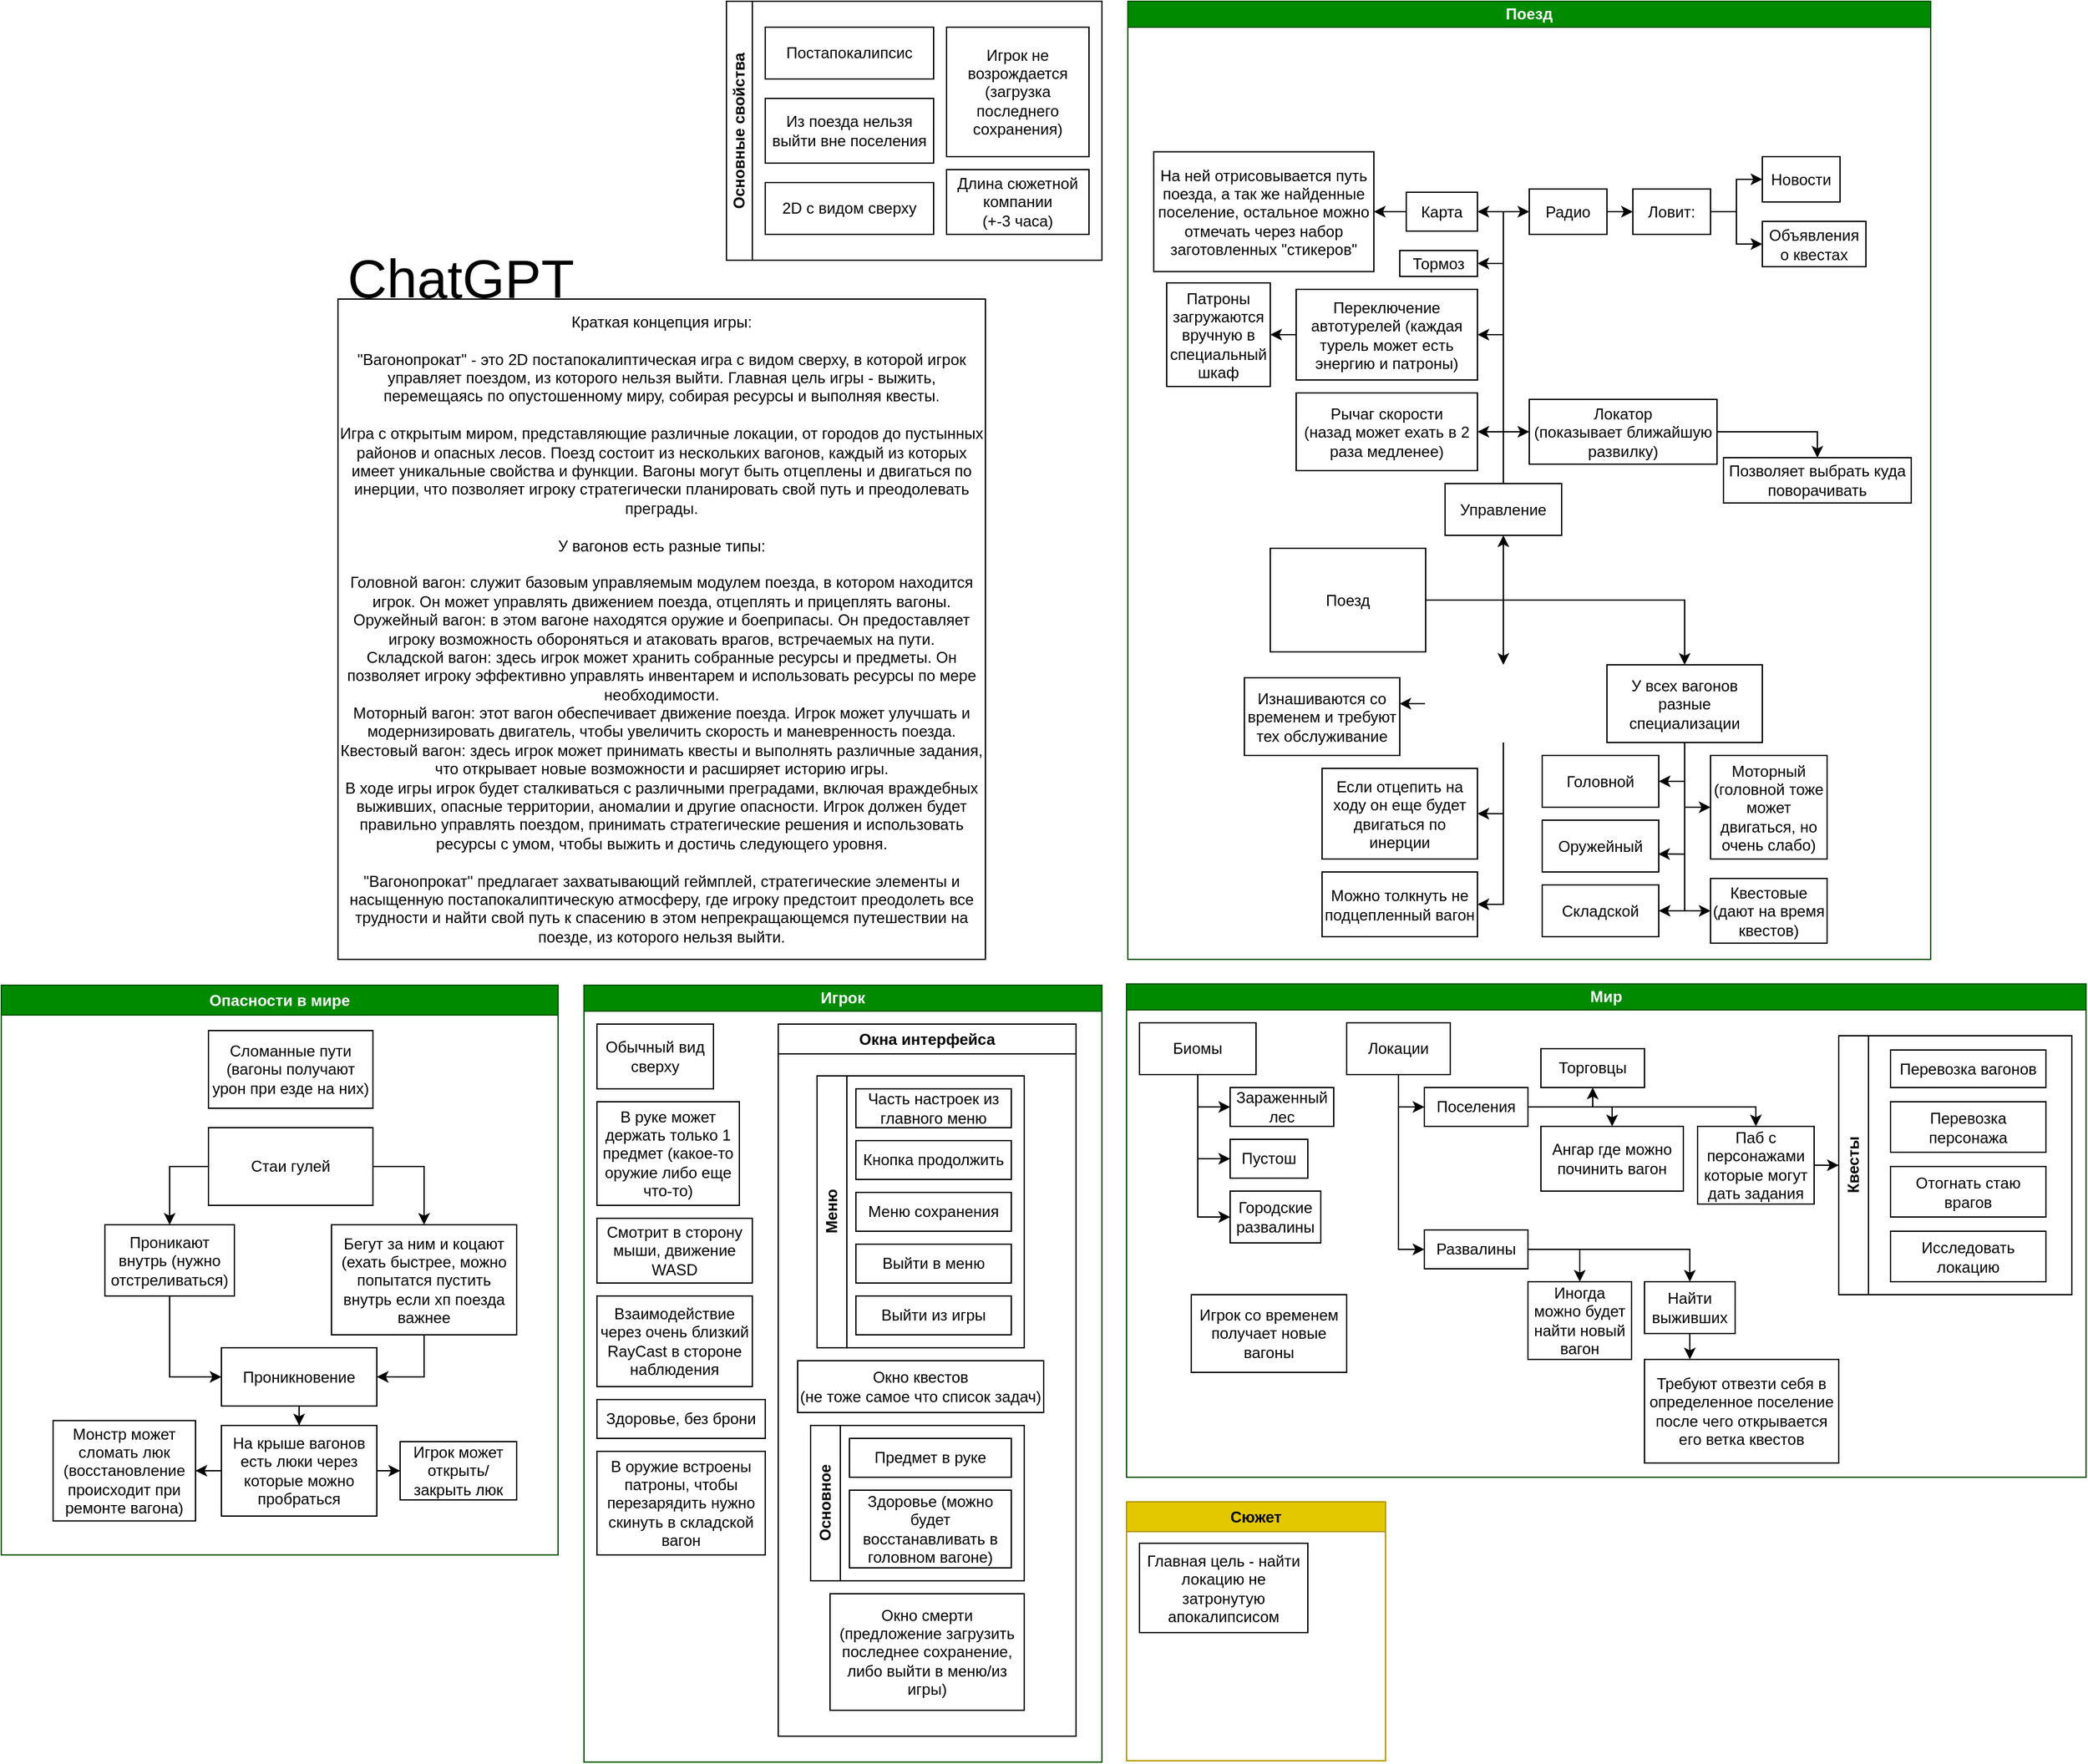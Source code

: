 <mxfile version="21.4.0" type="github">
  <diagram name="Страница 1" id="pmA3T12U0y29bctuCMmK">
    <mxGraphModel dx="2316" dy="800" grid="1" gridSize="10" guides="1" tooltips="1" connect="1" arrows="1" fold="1" page="1" pageScale="1" pageWidth="827" pageHeight="1169" math="0" shadow="0">
      <root>
        <mxCell id="0" />
        <mxCell id="1" parent="0" />
        <mxCell id="rNvYdbHAw4pMWTasqW2j-11" value="Основные свойства" style="swimlane;horizontal=0;whiteSpace=wrap;html=1;rounded=0;labelBackgroundColor=none;startSize=20;" parent="1" vertex="1">
          <mxGeometry x="-180" y="10" width="290" height="200" as="geometry">
            <mxRectangle x="-320" y="90" width="40" height="150" as="alternateBounds" />
          </mxGeometry>
        </mxCell>
        <mxCell id="rNvYdbHAw4pMWTasqW2j-3" value="Постапокалипсис" style="rounded=0;whiteSpace=wrap;html=1;labelBackgroundColor=none;" parent="rNvYdbHAw4pMWTasqW2j-11" vertex="1">
          <mxGeometry x="30" y="20" width="130" height="40" as="geometry" />
        </mxCell>
        <mxCell id="rNvYdbHAw4pMWTasqW2j-2" value="Из поезда нельзя выйти вне поселения" style="rounded=0;whiteSpace=wrap;html=1;labelBackgroundColor=none;" parent="rNvYdbHAw4pMWTasqW2j-11" vertex="1">
          <mxGeometry x="30" y="75" width="130" height="50" as="geometry" />
        </mxCell>
        <mxCell id="rNvYdbHAw4pMWTasqW2j-1" value="2D с видом сверху" style="rounded=0;whiteSpace=wrap;html=1;labelBackgroundColor=none;" parent="rNvYdbHAw4pMWTasqW2j-11" vertex="1">
          <mxGeometry x="30" y="140" width="130" height="40" as="geometry" />
        </mxCell>
        <mxCell id="6y2salY9_mVwBJtiT9F8-13" value="Игрок не возрождается (загрузка последнего сохранения)" style="rounded=0;whiteSpace=wrap;html=1;" parent="rNvYdbHAw4pMWTasqW2j-11" vertex="1">
          <mxGeometry x="170" y="20" width="110" height="100" as="geometry" />
        </mxCell>
        <mxCell id="H5Y1d8GElKKzoZ6wD1PP-11" value="Длина сюжетной компании &lt;br&gt;(+-3 часа)" style="rounded=0;whiteSpace=wrap;html=1;" parent="rNvYdbHAw4pMWTasqW2j-11" vertex="1">
          <mxGeometry x="170" y="130" width="110" height="50" as="geometry" />
        </mxCell>
        <mxCell id="rNvYdbHAw4pMWTasqW2j-29" value="Краткая концепция игры:&lt;br&gt;&lt;br&gt;&quot;Вагонопрокат&quot; - это 2D постапокалиптическая игра с видом сверху, в которой игрок управляет поездом, из которого нельзя выйти. Главная цель игры - выжить, перемещаясь по опустошенному миру, собирая ресурсы и выполняя квесты.&lt;br&gt;&lt;br&gt;Игра с открытым миром, представляющие различные локации, от городов до пустынных районов и опасных лесов. Поезд состоит из нескольких вагонов, каждый из которых имеет уникальные свойства и функции. Вагоны могут быть отцеплены и двигаться по инерции, что позволяет игроку стратегически планировать свой путь и преодолевать преграды.&lt;br&gt;&lt;br&gt;У вагонов есть разные типы:&lt;br&gt;&lt;br&gt;Головной вагон: служит базовым управляемым модулем поезда, в котором находится игрок. Он может управлять движением поезда, отцеплять и прицеплять вагоны.&lt;br&gt;Оружейный вагон: в этом вагоне находятся оружие и боеприпасы. Он предоставляет игроку возможность обороняться и атаковать врагов, встречаемых на пути.&lt;br&gt;Складской вагон: здесь игрок может хранить собранные ресурсы и предметы. Он позволяет игроку эффективно управлять инвентарем и использовать ресурсы по мере необходимости.&lt;br&gt;Моторный вагон: этот вагон обеспечивает движение поезда. Игрок может улучшать и модернизировать двигатель, чтобы увеличить скорость и маневренность поезда.&lt;br&gt;Квестовый вагон: здесь игрок может принимать квесты и выполнять различные задания, что открывает новые возможности и расширяет историю игры.&lt;br&gt;В ходе игры игрок будет сталкиваться с различными преградами, включая враждебных выживших, опасные территории, аномалии и другие опасности. Игрок должен будет правильно управлять поездом, принимать стратегические решения и использовать ресурсы с умом, чтобы выжить и достичь следующего уровня.&lt;br&gt;&lt;br&gt;&quot;Вагонопрокат&quot; предлагает захватывающий геймплей, стратегические элементы и насыщенную постапокалиптическую атмосферу, где игроку предстоит преодолеть все трудности и найти свой путь к спасению в этом непрекращающемся путешествии на поезде, из которого нельзя выйти." style="rounded=0;whiteSpace=wrap;html=1;labelBackgroundColor=none;" parent="1" vertex="1">
          <mxGeometry x="-480" y="240" width="500" height="510" as="geometry" />
        </mxCell>
        <mxCell id="iL3_-v2hUQOzqMEYbKNU-6" value="ChatGPT" style="text;html=1;strokeColor=none;fillColor=none;align=center;verticalAlign=middle;whiteSpace=wrap;rounded=0;fontSize=42;labelBackgroundColor=none;" parent="1" vertex="1">
          <mxGeometry x="-480" y="200" width="190" height="50" as="geometry" />
        </mxCell>
        <mxCell id="iL3_-v2hUQOzqMEYbKNU-39" value="Поезд" style="swimlane;whiteSpace=wrap;html=1;startSize=20;fillColor=#008a00;fontColor=#ffffff;strokeColor=#005700;" parent="1" vertex="1">
          <mxGeometry x="130" y="10" width="620" height="740" as="geometry">
            <mxRectangle x="200" y="40" width="80" height="30" as="alternateBounds" />
          </mxGeometry>
        </mxCell>
        <mxCell id="rNvYdbHAw4pMWTasqW2j-4" value="Поезд" style="rounded=0;whiteSpace=wrap;html=1;labelBackgroundColor=none;" parent="iL3_-v2hUQOzqMEYbKNU-39" vertex="1">
          <mxGeometry x="110" y="422.5" width="120" height="80" as="geometry" />
        </mxCell>
        <mxCell id="oGK1vq715rr8zdbcpzgk-6" style="edgeStyle=orthogonalEdgeStyle;rounded=0;orthogonalLoop=1;jettySize=auto;html=1;entryX=0.998;entryY=0.334;entryDx=0;entryDy=0;entryPerimeter=0;" parent="iL3_-v2hUQOzqMEYbKNU-39" source="rNvYdbHAw4pMWTasqW2j-5" target="oGK1vq715rr8zdbcpzgk-3" edge="1">
          <mxGeometry relative="1" as="geometry" />
        </mxCell>
        <mxCell id="rNvYdbHAw4pMWTasqW2j-5" value="Вагоны можно подцеплять/отцеплять" style="rounded=0;whiteSpace=wrap;html=1;labelBackgroundColor=none;fillColor=none;fontColor=#ffffff;strokeColor=#ffffff;" parent="iL3_-v2hUQOzqMEYbKNU-39" vertex="1">
          <mxGeometry x="230" y="512.5" width="120" height="60" as="geometry" />
        </mxCell>
        <mxCell id="rNvYdbHAw4pMWTasqW2j-12" style="edgeStyle=orthogonalEdgeStyle;rounded=0;orthogonalLoop=1;jettySize=auto;html=1;entryX=0.5;entryY=0;entryDx=0;entryDy=0;labelBackgroundColor=none;fontColor=default;" parent="iL3_-v2hUQOzqMEYbKNU-39" source="rNvYdbHAw4pMWTasqW2j-4" target="rNvYdbHAw4pMWTasqW2j-5" edge="1">
          <mxGeometry relative="1" as="geometry">
            <Array as="points">
              <mxPoint x="290" y="462.5" />
            </Array>
          </mxGeometry>
        </mxCell>
        <mxCell id="rNvYdbHAw4pMWTasqW2j-6" value="У всех вагонов разные специализации" style="rounded=0;whiteSpace=wrap;html=1;labelBackgroundColor=none;" parent="iL3_-v2hUQOzqMEYbKNU-39" vertex="1">
          <mxGeometry x="370" y="512.5" width="120" height="60" as="geometry" />
        </mxCell>
        <mxCell id="rNvYdbHAw4pMWTasqW2j-13" style="edgeStyle=orthogonalEdgeStyle;rounded=0;orthogonalLoop=1;jettySize=auto;html=1;entryX=0.5;entryY=0;entryDx=0;entryDy=0;labelBackgroundColor=none;fontColor=default;" parent="iL3_-v2hUQOzqMEYbKNU-39" source="rNvYdbHAw4pMWTasqW2j-4" target="rNvYdbHAw4pMWTasqW2j-6" edge="1">
          <mxGeometry relative="1" as="geometry" />
        </mxCell>
        <mxCell id="rNvYdbHAw4pMWTasqW2j-7" value="Головной" style="rounded=0;whiteSpace=wrap;html=1;labelBackgroundColor=none;" parent="iL3_-v2hUQOzqMEYbKNU-39" vertex="1">
          <mxGeometry x="320" y="582.5" width="90" height="40" as="geometry" />
        </mxCell>
        <mxCell id="rNvYdbHAw4pMWTasqW2j-14" style="edgeStyle=orthogonalEdgeStyle;rounded=0;orthogonalLoop=1;jettySize=auto;html=1;entryX=1;entryY=0.5;entryDx=0;entryDy=0;labelBackgroundColor=none;fontColor=default;" parent="iL3_-v2hUQOzqMEYbKNU-39" source="rNvYdbHAw4pMWTasqW2j-6" target="rNvYdbHAw4pMWTasqW2j-7" edge="1">
          <mxGeometry relative="1" as="geometry" />
        </mxCell>
        <mxCell id="rNvYdbHAw4pMWTasqW2j-8" value="Оружейный" style="rounded=0;whiteSpace=wrap;html=1;labelBackgroundColor=none;" parent="iL3_-v2hUQOzqMEYbKNU-39" vertex="1">
          <mxGeometry x="320" y="632.5" width="90" height="40" as="geometry" />
        </mxCell>
        <mxCell id="rNvYdbHAw4pMWTasqW2j-15" style="edgeStyle=orthogonalEdgeStyle;rounded=0;orthogonalLoop=1;jettySize=auto;html=1;entryX=0.995;entryY=0.654;entryDx=0;entryDy=0;entryPerimeter=0;labelBackgroundColor=none;fontColor=default;" parent="iL3_-v2hUQOzqMEYbKNU-39" source="rNvYdbHAw4pMWTasqW2j-6" target="rNvYdbHAw4pMWTasqW2j-8" edge="1">
          <mxGeometry relative="1" as="geometry" />
        </mxCell>
        <mxCell id="rNvYdbHAw4pMWTasqW2j-9" value="Складской" style="rounded=0;whiteSpace=wrap;html=1;labelBackgroundColor=none;" parent="iL3_-v2hUQOzqMEYbKNU-39" vertex="1">
          <mxGeometry x="320" y="682.5" width="90" height="40" as="geometry" />
        </mxCell>
        <mxCell id="rNvYdbHAw4pMWTasqW2j-16" style="edgeStyle=orthogonalEdgeStyle;rounded=0;orthogonalLoop=1;jettySize=auto;html=1;entryX=1;entryY=0.5;entryDx=0;entryDy=0;labelBackgroundColor=none;fontColor=default;" parent="iL3_-v2hUQOzqMEYbKNU-39" source="rNvYdbHAw4pMWTasqW2j-6" target="rNvYdbHAw4pMWTasqW2j-9" edge="1">
          <mxGeometry relative="1" as="geometry" />
        </mxCell>
        <mxCell id="rNvYdbHAw4pMWTasqW2j-10" value="Квестовые&lt;br&gt;(дают на время квестов)" style="rounded=0;whiteSpace=wrap;html=1;labelBackgroundColor=none;" parent="iL3_-v2hUQOzqMEYbKNU-39" vertex="1">
          <mxGeometry x="450" y="677.5" width="90" height="50" as="geometry" />
        </mxCell>
        <mxCell id="iL3_-v2hUQOzqMEYbKNU-38" style="edgeStyle=orthogonalEdgeStyle;rounded=0;orthogonalLoop=1;jettySize=auto;html=1;entryX=0;entryY=0.5;entryDx=0;entryDy=0;" parent="iL3_-v2hUQOzqMEYbKNU-39" source="rNvYdbHAw4pMWTasqW2j-6" target="rNvYdbHAw4pMWTasqW2j-10" edge="1">
          <mxGeometry relative="1" as="geometry" />
        </mxCell>
        <mxCell id="rNvYdbHAw4pMWTasqW2j-19" value="Если отцепить на ходу он еще будет двигаться по инерции" style="rounded=0;whiteSpace=wrap;html=1;labelBackgroundColor=none;" parent="iL3_-v2hUQOzqMEYbKNU-39" vertex="1">
          <mxGeometry x="150" y="592.5" width="120" height="70" as="geometry" />
        </mxCell>
        <mxCell id="rNvYdbHAw4pMWTasqW2j-20" style="edgeStyle=orthogonalEdgeStyle;rounded=0;orthogonalLoop=1;jettySize=auto;html=1;entryX=1;entryY=0.5;entryDx=0;entryDy=0;labelBackgroundColor=none;fontColor=default;" parent="iL3_-v2hUQOzqMEYbKNU-39" source="rNvYdbHAw4pMWTasqW2j-5" target="rNvYdbHAw4pMWTasqW2j-19" edge="1">
          <mxGeometry relative="1" as="geometry" />
        </mxCell>
        <mxCell id="rNvYdbHAw4pMWTasqW2j-21" value="Можно толкнуть не подцепленный вагон" style="rounded=0;whiteSpace=wrap;html=1;labelBackgroundColor=none;" parent="iL3_-v2hUQOzqMEYbKNU-39" vertex="1">
          <mxGeometry x="150" y="672.5" width="120" height="50" as="geometry" />
        </mxCell>
        <mxCell id="rNvYdbHAw4pMWTasqW2j-22" style="edgeStyle=orthogonalEdgeStyle;rounded=0;orthogonalLoop=1;jettySize=auto;html=1;entryX=1;entryY=0.5;entryDx=0;entryDy=0;labelBackgroundColor=none;fontColor=default;" parent="iL3_-v2hUQOzqMEYbKNU-39" source="rNvYdbHAw4pMWTasqW2j-5" target="rNvYdbHAw4pMWTasqW2j-21" edge="1">
          <mxGeometry relative="1" as="geometry" />
        </mxCell>
        <mxCell id="rNvYdbHAw4pMWTasqW2j-27" value="Моторный&lt;br&gt;(головной тоже может двигаться, но очень слабо)" style="rounded=0;whiteSpace=wrap;html=1;labelBackgroundColor=none;" parent="iL3_-v2hUQOzqMEYbKNU-39" vertex="1">
          <mxGeometry x="450" y="582.5" width="90" height="80" as="geometry" />
        </mxCell>
        <mxCell id="iL3_-v2hUQOzqMEYbKNU-37" style="edgeStyle=orthogonalEdgeStyle;rounded=0;orthogonalLoop=1;jettySize=auto;html=1;entryX=0;entryY=0.5;entryDx=0;entryDy=0;" parent="iL3_-v2hUQOzqMEYbKNU-39" source="rNvYdbHAw4pMWTasqW2j-6" target="rNvYdbHAw4pMWTasqW2j-27" edge="1">
          <mxGeometry relative="1" as="geometry" />
        </mxCell>
        <mxCell id="7wluVAkbKQ3mOaBY779V-1" value="Управление" style="rounded=0;whiteSpace=wrap;html=1;labelBackgroundColor=none;" parent="iL3_-v2hUQOzqMEYbKNU-39" vertex="1">
          <mxGeometry x="245" y="372.5" width="90" height="40" as="geometry" />
        </mxCell>
        <mxCell id="7wluVAkbKQ3mOaBY779V-2" style="edgeStyle=orthogonalEdgeStyle;rounded=0;orthogonalLoop=1;jettySize=auto;html=1;entryX=0.5;entryY=1;entryDx=0;entryDy=0;labelBackgroundColor=none;fontColor=default;" parent="iL3_-v2hUQOzqMEYbKNU-39" source="rNvYdbHAw4pMWTasqW2j-4" target="7wluVAkbKQ3mOaBY779V-1" edge="1">
          <mxGeometry relative="1" as="geometry">
            <Array as="points">
              <mxPoint x="290" y="462.5" />
            </Array>
          </mxGeometry>
        </mxCell>
        <mxCell id="7wluVAkbKQ3mOaBY779V-3" value="Рычаг скорости&lt;br&gt;(назад может ехать в 2 раза медленее)" style="rounded=0;whiteSpace=wrap;html=1;labelBackgroundColor=none;" parent="iL3_-v2hUQOzqMEYbKNU-39" vertex="1">
          <mxGeometry x="130" y="302.5" width="140" height="60" as="geometry" />
        </mxCell>
        <mxCell id="iL3_-v2hUQOzqMEYbKNU-1" style="edgeStyle=orthogonalEdgeStyle;rounded=0;orthogonalLoop=1;jettySize=auto;html=1;entryX=1;entryY=0.5;entryDx=0;entryDy=0;labelBackgroundColor=none;fontColor=default;" parent="iL3_-v2hUQOzqMEYbKNU-39" source="7wluVAkbKQ3mOaBY779V-1" target="7wluVAkbKQ3mOaBY779V-3" edge="1">
          <mxGeometry relative="1" as="geometry" />
        </mxCell>
        <mxCell id="iL3_-v2hUQOzqMEYbKNU-2" value="Переключение автотурелей (каждая турель может есть энергию и патроны)" style="rounded=0;whiteSpace=wrap;html=1;labelBackgroundColor=none;" parent="iL3_-v2hUQOzqMEYbKNU-39" vertex="1">
          <mxGeometry x="130" y="222.5" width="140" height="70" as="geometry" />
        </mxCell>
        <mxCell id="iL3_-v2hUQOzqMEYbKNU-3" style="edgeStyle=orthogonalEdgeStyle;rounded=0;orthogonalLoop=1;jettySize=auto;html=1;entryX=1;entryY=0.5;entryDx=0;entryDy=0;labelBackgroundColor=none;fontColor=default;" parent="iL3_-v2hUQOzqMEYbKNU-39" source="7wluVAkbKQ3mOaBY779V-1" target="iL3_-v2hUQOzqMEYbKNU-2" edge="1">
          <mxGeometry relative="1" as="geometry" />
        </mxCell>
        <mxCell id="iL3_-v2hUQOzqMEYbKNU-4" value="Патроны загружаются вручную в специальный шкаф" style="rounded=0;whiteSpace=wrap;html=1;labelBackgroundColor=none;" parent="iL3_-v2hUQOzqMEYbKNU-39" vertex="1">
          <mxGeometry x="30" y="217.5" width="80" height="80" as="geometry" />
        </mxCell>
        <mxCell id="iL3_-v2hUQOzqMEYbKNU-5" style="edgeStyle=orthogonalEdgeStyle;rounded=0;orthogonalLoop=1;jettySize=auto;html=1;entryX=1;entryY=0.5;entryDx=0;entryDy=0;labelBackgroundColor=none;fontColor=default;" parent="iL3_-v2hUQOzqMEYbKNU-39" source="iL3_-v2hUQOzqMEYbKNU-2" target="iL3_-v2hUQOzqMEYbKNU-4" edge="1">
          <mxGeometry relative="1" as="geometry" />
        </mxCell>
        <mxCell id="iL3_-v2hUQOzqMEYbKNU-7" value="Тормоз" style="rounded=0;whiteSpace=wrap;html=1;labelBackgroundColor=none;" parent="iL3_-v2hUQOzqMEYbKNU-39" vertex="1">
          <mxGeometry x="210" y="192.5" width="60" height="20" as="geometry" />
        </mxCell>
        <mxCell id="iL3_-v2hUQOzqMEYbKNU-8" style="edgeStyle=orthogonalEdgeStyle;rounded=0;orthogonalLoop=1;jettySize=auto;html=1;entryX=1;entryY=0.5;entryDx=0;entryDy=0;labelBackgroundColor=none;fontColor=default;" parent="iL3_-v2hUQOzqMEYbKNU-39" source="7wluVAkbKQ3mOaBY779V-1" target="iL3_-v2hUQOzqMEYbKNU-7" edge="1">
          <mxGeometry relative="1" as="geometry" />
        </mxCell>
        <mxCell id="iL3_-v2hUQOzqMEYbKNU-11" value="Локатор &lt;br&gt;(показывает ближайшую развилку)" style="rounded=0;whiteSpace=wrap;html=1;labelBackgroundColor=none;" parent="iL3_-v2hUQOzqMEYbKNU-39" vertex="1">
          <mxGeometry x="310" y="307.5" width="145" height="50" as="geometry" />
        </mxCell>
        <mxCell id="iL3_-v2hUQOzqMEYbKNU-12" style="edgeStyle=orthogonalEdgeStyle;rounded=0;orthogonalLoop=1;jettySize=auto;html=1;entryX=0;entryY=0.5;entryDx=0;entryDy=0;labelBackgroundColor=none;fontColor=default;" parent="iL3_-v2hUQOzqMEYbKNU-39" source="7wluVAkbKQ3mOaBY779V-1" target="iL3_-v2hUQOzqMEYbKNU-11" edge="1">
          <mxGeometry relative="1" as="geometry" />
        </mxCell>
        <mxCell id="iL3_-v2hUQOzqMEYbKNU-13" value="Позволяет выбрать куда поворачивать" style="rounded=0;whiteSpace=wrap;html=1;labelBackgroundColor=none;" parent="iL3_-v2hUQOzqMEYbKNU-39" vertex="1">
          <mxGeometry x="460" y="352.5" width="145" height="35" as="geometry" />
        </mxCell>
        <mxCell id="iL3_-v2hUQOzqMEYbKNU-15" style="edgeStyle=orthogonalEdgeStyle;rounded=0;orthogonalLoop=1;jettySize=auto;html=1;entryX=0.5;entryY=0;entryDx=0;entryDy=0;labelBackgroundColor=none;fontColor=default;" parent="iL3_-v2hUQOzqMEYbKNU-39" source="iL3_-v2hUQOzqMEYbKNU-11" target="iL3_-v2hUQOzqMEYbKNU-13" edge="1">
          <mxGeometry relative="1" as="geometry" />
        </mxCell>
        <mxCell id="iL3_-v2hUQOzqMEYbKNU-18" value="Радио" style="rounded=0;whiteSpace=wrap;html=1;labelBackgroundColor=none;" parent="iL3_-v2hUQOzqMEYbKNU-39" vertex="1">
          <mxGeometry x="310" y="145" width="60" height="35" as="geometry" />
        </mxCell>
        <mxCell id="iL3_-v2hUQOzqMEYbKNU-19" style="edgeStyle=orthogonalEdgeStyle;rounded=0;orthogonalLoop=1;jettySize=auto;html=1;entryX=0;entryY=0.5;entryDx=0;entryDy=0;labelBackgroundColor=none;fontColor=default;" parent="iL3_-v2hUQOzqMEYbKNU-39" source="7wluVAkbKQ3mOaBY779V-1" target="iL3_-v2hUQOzqMEYbKNU-18" edge="1">
          <mxGeometry relative="1" as="geometry" />
        </mxCell>
        <mxCell id="iL3_-v2hUQOzqMEYbKNU-20" value="Ловит:" style="rounded=0;whiteSpace=wrap;html=1;labelBackgroundColor=none;" parent="iL3_-v2hUQOzqMEYbKNU-39" vertex="1">
          <mxGeometry x="390" y="145" width="60" height="35" as="geometry" />
        </mxCell>
        <mxCell id="iL3_-v2hUQOzqMEYbKNU-22" style="edgeStyle=orthogonalEdgeStyle;rounded=0;orthogonalLoop=1;jettySize=auto;html=1;entryX=0;entryY=0.5;entryDx=0;entryDy=0;labelBackgroundColor=none;fontColor=default;" parent="iL3_-v2hUQOzqMEYbKNU-39" source="iL3_-v2hUQOzqMEYbKNU-18" target="iL3_-v2hUQOzqMEYbKNU-20" edge="1">
          <mxGeometry relative="1" as="geometry" />
        </mxCell>
        <mxCell id="iL3_-v2hUQOzqMEYbKNU-25" value="Новости" style="rounded=0;whiteSpace=wrap;html=1;labelBackgroundColor=none;" parent="iL3_-v2hUQOzqMEYbKNU-39" vertex="1">
          <mxGeometry x="490" y="120" width="60" height="35" as="geometry" />
        </mxCell>
        <mxCell id="iL3_-v2hUQOzqMEYbKNU-36" style="edgeStyle=orthogonalEdgeStyle;rounded=0;orthogonalLoop=1;jettySize=auto;html=1;entryX=0;entryY=0.5;entryDx=0;entryDy=0;" parent="iL3_-v2hUQOzqMEYbKNU-39" source="iL3_-v2hUQOzqMEYbKNU-20" target="iL3_-v2hUQOzqMEYbKNU-25" edge="1">
          <mxGeometry relative="1" as="geometry" />
        </mxCell>
        <mxCell id="iL3_-v2hUQOzqMEYbKNU-28" value="Объявления о квестах" style="rounded=0;whiteSpace=wrap;html=1;labelBackgroundColor=none;" parent="iL3_-v2hUQOzqMEYbKNU-39" vertex="1">
          <mxGeometry x="490" y="170" width="80" height="35" as="geometry" />
        </mxCell>
        <mxCell id="iL3_-v2hUQOzqMEYbKNU-29" style="edgeStyle=orthogonalEdgeStyle;rounded=0;orthogonalLoop=1;jettySize=auto;html=1;entryX=0;entryY=0.5;entryDx=0;entryDy=0;labelBackgroundColor=none;fontColor=default;" parent="iL3_-v2hUQOzqMEYbKNU-39" source="iL3_-v2hUQOzqMEYbKNU-20" target="iL3_-v2hUQOzqMEYbKNU-28" edge="1">
          <mxGeometry relative="1" as="geometry" />
        </mxCell>
        <mxCell id="ND-Sm7vF37S86MB6cRP5-1" style="edgeStyle=orthogonalEdgeStyle;rounded=0;orthogonalLoop=1;jettySize=auto;html=1;entryX=1;entryY=0.5;entryDx=0;entryDy=0;" edge="1" parent="iL3_-v2hUQOzqMEYbKNU-39" source="iL3_-v2hUQOzqMEYbKNU-30" target="iL3_-v2hUQOzqMEYbKNU-32">
          <mxGeometry relative="1" as="geometry" />
        </mxCell>
        <mxCell id="iL3_-v2hUQOzqMEYbKNU-30" value="Карта" style="rounded=0;whiteSpace=wrap;html=1;labelBackgroundColor=none;" parent="iL3_-v2hUQOzqMEYbKNU-39" vertex="1">
          <mxGeometry x="215" y="147.5" width="55" height="30" as="geometry" />
        </mxCell>
        <mxCell id="iL3_-v2hUQOzqMEYbKNU-31" style="edgeStyle=orthogonalEdgeStyle;rounded=0;orthogonalLoop=1;jettySize=auto;html=1;entryX=1;entryY=0.5;entryDx=0;entryDy=0;labelBackgroundColor=none;fontColor=default;" parent="iL3_-v2hUQOzqMEYbKNU-39" source="7wluVAkbKQ3mOaBY779V-1" target="iL3_-v2hUQOzqMEYbKNU-30" edge="1">
          <mxGeometry relative="1" as="geometry">
            <mxPoint x="290" y="122.5" as="targetPoint" />
          </mxGeometry>
        </mxCell>
        <mxCell id="iL3_-v2hUQOzqMEYbKNU-32" value="На ней отрисовывается путь поезда, а так же найденные поселение, остальное можно отмечать через набор заготовленных &quot;стикеров&quot;" style="rounded=0;whiteSpace=wrap;html=1;labelBackgroundColor=none;" parent="iL3_-v2hUQOzqMEYbKNU-39" vertex="1">
          <mxGeometry x="20" y="116.25" width="170" height="92.5" as="geometry" />
        </mxCell>
        <mxCell id="oGK1vq715rr8zdbcpzgk-3" value="Изнашиваются со временем и требуют тех обслуживание" style="rounded=0;whiteSpace=wrap;html=1;" parent="iL3_-v2hUQOzqMEYbKNU-39" vertex="1">
          <mxGeometry x="90" y="522.5" width="120" height="60" as="geometry" />
        </mxCell>
        <mxCell id="iL3_-v2hUQOzqMEYbKNU-40" value="Мир" style="swimlane;whiteSpace=wrap;html=1;movable=1;resizable=1;rotatable=1;deletable=1;editable=1;locked=0;connectable=1;startSize=20;fillColor=#008a00;fontColor=#ffffff;strokeColor=#005700;" parent="1" vertex="1">
          <mxGeometry x="129" y="769" width="741" height="381" as="geometry" />
        </mxCell>
        <mxCell id="iL3_-v2hUQOzqMEYbKNU-48" style="edgeStyle=orthogonalEdgeStyle;rounded=0;orthogonalLoop=1;jettySize=auto;html=1;entryX=0;entryY=0.5;entryDx=0;entryDy=0;" parent="iL3_-v2hUQOzqMEYbKNU-40" source="iL3_-v2hUQOzqMEYbKNU-43" target="iL3_-v2hUQOzqMEYbKNU-44" edge="1">
          <mxGeometry relative="1" as="geometry" />
        </mxCell>
        <mxCell id="iL3_-v2hUQOzqMEYbKNU-49" style="edgeStyle=orthogonalEdgeStyle;rounded=0;orthogonalLoop=1;jettySize=auto;html=1;entryX=0;entryY=0.5;entryDx=0;entryDy=0;" parent="iL3_-v2hUQOzqMEYbKNU-40" source="iL3_-v2hUQOzqMEYbKNU-43" target="iL3_-v2hUQOzqMEYbKNU-45" edge="1">
          <mxGeometry relative="1" as="geometry" />
        </mxCell>
        <mxCell id="iL3_-v2hUQOzqMEYbKNU-51" style="edgeStyle=orthogonalEdgeStyle;rounded=0;orthogonalLoop=1;jettySize=auto;html=1;entryX=0;entryY=0.5;entryDx=0;entryDy=0;" parent="iL3_-v2hUQOzqMEYbKNU-40" source="iL3_-v2hUQOzqMEYbKNU-43" target="iL3_-v2hUQOzqMEYbKNU-47" edge="1">
          <mxGeometry relative="1" as="geometry" />
        </mxCell>
        <mxCell id="iL3_-v2hUQOzqMEYbKNU-43" value="Биомы" style="whiteSpace=wrap;html=1;" parent="iL3_-v2hUQOzqMEYbKNU-40" vertex="1">
          <mxGeometry x="10" y="30" width="90" height="40" as="geometry" />
        </mxCell>
        <mxCell id="iL3_-v2hUQOzqMEYbKNU-44" value="Зараженный лес" style="whiteSpace=wrap;html=1;" parent="iL3_-v2hUQOzqMEYbKNU-40" vertex="1">
          <mxGeometry x="80" y="80" width="80" height="30" as="geometry" />
        </mxCell>
        <mxCell id="iL3_-v2hUQOzqMEYbKNU-45" value="Пустош" style="whiteSpace=wrap;html=1;" parent="iL3_-v2hUQOzqMEYbKNU-40" vertex="1">
          <mxGeometry x="80" y="120" width="60" height="30" as="geometry" />
        </mxCell>
        <mxCell id="iL3_-v2hUQOzqMEYbKNU-47" value="Городские развалины" style="whiteSpace=wrap;html=1;" parent="iL3_-v2hUQOzqMEYbKNU-40" vertex="1">
          <mxGeometry x="80" y="160" width="70" height="40" as="geometry" />
        </mxCell>
        <mxCell id="iL3_-v2hUQOzqMEYbKNU-60" style="edgeStyle=orthogonalEdgeStyle;rounded=0;orthogonalLoop=1;jettySize=auto;html=1;entryX=0;entryY=0.5;entryDx=0;entryDy=0;" parent="iL3_-v2hUQOzqMEYbKNU-40" source="iL3_-v2hUQOzqMEYbKNU-52" target="iL3_-v2hUQOzqMEYbKNU-53" edge="1">
          <mxGeometry relative="1" as="geometry" />
        </mxCell>
        <mxCell id="iL3_-v2hUQOzqMEYbKNU-64" style="edgeStyle=orthogonalEdgeStyle;rounded=0;orthogonalLoop=1;jettySize=auto;html=1;entryX=0;entryY=0.5;entryDx=0;entryDy=0;" parent="iL3_-v2hUQOzqMEYbKNU-40" source="iL3_-v2hUQOzqMEYbKNU-52" target="iL3_-v2hUQOzqMEYbKNU-63" edge="1">
          <mxGeometry relative="1" as="geometry" />
        </mxCell>
        <mxCell id="iL3_-v2hUQOzqMEYbKNU-52" value="Локации" style="rounded=0;whiteSpace=wrap;html=1;" parent="iL3_-v2hUQOzqMEYbKNU-40" vertex="1">
          <mxGeometry x="170" y="30" width="80" height="40" as="geometry" />
        </mxCell>
        <mxCell id="iL3_-v2hUQOzqMEYbKNU-57" style="edgeStyle=orthogonalEdgeStyle;rounded=0;orthogonalLoop=1;jettySize=auto;html=1;entryX=0.5;entryY=1;entryDx=0;entryDy=0;" parent="iL3_-v2hUQOzqMEYbKNU-40" source="iL3_-v2hUQOzqMEYbKNU-53" target="iL3_-v2hUQOzqMEYbKNU-54" edge="1">
          <mxGeometry relative="1" as="geometry">
            <Array as="points">
              <mxPoint x="360" y="95" />
            </Array>
          </mxGeometry>
        </mxCell>
        <mxCell id="iL3_-v2hUQOzqMEYbKNU-59" style="edgeStyle=orthogonalEdgeStyle;rounded=0;orthogonalLoop=1;jettySize=auto;html=1;entryX=0.5;entryY=0;entryDx=0;entryDy=0;" parent="iL3_-v2hUQOzqMEYbKNU-40" source="iL3_-v2hUQOzqMEYbKNU-53" target="iL3_-v2hUQOzqMEYbKNU-56" edge="1">
          <mxGeometry relative="1" as="geometry">
            <Array as="points">
              <mxPoint x="375" y="95" />
            </Array>
          </mxGeometry>
        </mxCell>
        <mxCell id="iL3_-v2hUQOzqMEYbKNU-62" style="edgeStyle=orthogonalEdgeStyle;rounded=0;orthogonalLoop=1;jettySize=auto;html=1;entryX=0.5;entryY=0;entryDx=0;entryDy=0;" parent="iL3_-v2hUQOzqMEYbKNU-40" source="iL3_-v2hUQOzqMEYbKNU-53" target="iL3_-v2hUQOzqMEYbKNU-55" edge="1">
          <mxGeometry relative="1" as="geometry">
            <Array as="points">
              <mxPoint x="486" y="95" />
            </Array>
          </mxGeometry>
        </mxCell>
        <mxCell id="iL3_-v2hUQOzqMEYbKNU-53" value="Поселения" style="rounded=0;whiteSpace=wrap;html=1;" parent="iL3_-v2hUQOzqMEYbKNU-40" vertex="1">
          <mxGeometry x="230" y="80" width="80" height="30" as="geometry" />
        </mxCell>
        <mxCell id="iL3_-v2hUQOzqMEYbKNU-54" value="Торговцы" style="rounded=0;whiteSpace=wrap;html=1;" parent="iL3_-v2hUQOzqMEYbKNU-40" vertex="1">
          <mxGeometry x="320" y="50" width="80" height="30" as="geometry" />
        </mxCell>
        <mxCell id="H5Y1d8GElKKzoZ6wD1PP-5" style="edgeStyle=orthogonalEdgeStyle;rounded=0;orthogonalLoop=1;jettySize=auto;html=1;entryX=0;entryY=0.5;entryDx=0;entryDy=0;" parent="iL3_-v2hUQOzqMEYbKNU-40" source="iL3_-v2hUQOzqMEYbKNU-55" target="H5Y1d8GElKKzoZ6wD1PP-3" edge="1">
          <mxGeometry relative="1" as="geometry" />
        </mxCell>
        <mxCell id="iL3_-v2hUQOzqMEYbKNU-55" value="Паб с персонажами которые могут дать задания" style="rounded=0;whiteSpace=wrap;html=1;" parent="iL3_-v2hUQOzqMEYbKNU-40" vertex="1">
          <mxGeometry x="441" y="110" width="90" height="60" as="geometry" />
        </mxCell>
        <mxCell id="iL3_-v2hUQOzqMEYbKNU-56" value="Ангар где можно починить вагон" style="rounded=0;whiteSpace=wrap;html=1;" parent="iL3_-v2hUQOzqMEYbKNU-40" vertex="1">
          <mxGeometry x="320" y="110" width="110" height="50" as="geometry" />
        </mxCell>
        <mxCell id="iL3_-v2hUQOzqMEYbKNU-66" style="edgeStyle=orthogonalEdgeStyle;rounded=0;orthogonalLoop=1;jettySize=auto;html=1;entryX=0.5;entryY=0;entryDx=0;entryDy=0;" parent="iL3_-v2hUQOzqMEYbKNU-40" source="iL3_-v2hUQOzqMEYbKNU-63" target="iL3_-v2hUQOzqMEYbKNU-65" edge="1">
          <mxGeometry relative="1" as="geometry">
            <Array as="points">
              <mxPoint x="350" y="205" />
            </Array>
          </mxGeometry>
        </mxCell>
        <mxCell id="iL3_-v2hUQOzqMEYbKNU-68" style="edgeStyle=orthogonalEdgeStyle;rounded=0;orthogonalLoop=1;jettySize=auto;html=1;" parent="iL3_-v2hUQOzqMEYbKNU-40" source="iL3_-v2hUQOzqMEYbKNU-63" target="iL3_-v2hUQOzqMEYbKNU-67" edge="1">
          <mxGeometry relative="1" as="geometry" />
        </mxCell>
        <mxCell id="iL3_-v2hUQOzqMEYbKNU-63" value="Развалины" style="rounded=0;whiteSpace=wrap;html=1;" parent="iL3_-v2hUQOzqMEYbKNU-40" vertex="1">
          <mxGeometry x="230" y="190" width="80" height="30" as="geometry" />
        </mxCell>
        <mxCell id="iL3_-v2hUQOzqMEYbKNU-65" value="Иногда можно будет найти новый вагон" style="rounded=0;whiteSpace=wrap;html=1;" parent="iL3_-v2hUQOzqMEYbKNU-40" vertex="1">
          <mxGeometry x="310" y="230" width="80" height="60" as="geometry" />
        </mxCell>
        <mxCell id="oGK1vq715rr8zdbcpzgk-2" style="edgeStyle=orthogonalEdgeStyle;rounded=0;orthogonalLoop=1;jettySize=auto;html=1;entryX=0.233;entryY=0;entryDx=0;entryDy=0;entryPerimeter=0;" parent="iL3_-v2hUQOzqMEYbKNU-40" source="iL3_-v2hUQOzqMEYbKNU-67" target="oGK1vq715rr8zdbcpzgk-1" edge="1">
          <mxGeometry relative="1" as="geometry">
            <Array as="points">
              <mxPoint x="435" y="290" />
            </Array>
          </mxGeometry>
        </mxCell>
        <mxCell id="iL3_-v2hUQOzqMEYbKNU-67" value="Найти выживших" style="rounded=0;whiteSpace=wrap;html=1;" parent="iL3_-v2hUQOzqMEYbKNU-40" vertex="1">
          <mxGeometry x="400" y="230" width="70" height="40" as="geometry" />
        </mxCell>
        <mxCell id="oGK1vq715rr8zdbcpzgk-1" value="Требуют отвезти себя в определенное поселение после чего открывается его ветка квестов" style="rounded=0;whiteSpace=wrap;html=1;" parent="iL3_-v2hUQOzqMEYbKNU-40" vertex="1">
          <mxGeometry x="400" y="290" width="150" height="80" as="geometry" />
        </mxCell>
        <mxCell id="H5Y1d8GElKKzoZ6wD1PP-3" value="Квесты" style="swimlane;horizontal=0;whiteSpace=wrap;html=1;" parent="iL3_-v2hUQOzqMEYbKNU-40" vertex="1">
          <mxGeometry x="550" y="40" width="180" height="200" as="geometry" />
        </mxCell>
        <mxCell id="H5Y1d8GElKKzoZ6wD1PP-6" value="Перевозка вагонов" style="rounded=0;whiteSpace=wrap;html=1;" parent="H5Y1d8GElKKzoZ6wD1PP-3" vertex="1">
          <mxGeometry x="40" y="11" width="120" height="29" as="geometry" />
        </mxCell>
        <mxCell id="H5Y1d8GElKKzoZ6wD1PP-7" value="Перевозка персонажа" style="rounded=0;whiteSpace=wrap;html=1;" parent="H5Y1d8GElKKzoZ6wD1PP-3" vertex="1">
          <mxGeometry x="40" y="51" width="120" height="39" as="geometry" />
        </mxCell>
        <mxCell id="H5Y1d8GElKKzoZ6wD1PP-8" value="Отогнать стаю врагов" style="rounded=0;whiteSpace=wrap;html=1;" parent="H5Y1d8GElKKzoZ6wD1PP-3" vertex="1">
          <mxGeometry x="40" y="101" width="120" height="39" as="geometry" />
        </mxCell>
        <mxCell id="H5Y1d8GElKKzoZ6wD1PP-9" value="Исследовать локацию" style="rounded=0;whiteSpace=wrap;html=1;" parent="H5Y1d8GElKKzoZ6wD1PP-3" vertex="1">
          <mxGeometry x="40" y="151" width="120" height="39" as="geometry" />
        </mxCell>
        <mxCell id="ND-Sm7vF37S86MB6cRP5-2" value="Игрок со временем получает новые вагоны" style="rounded=0;whiteSpace=wrap;html=1;" vertex="1" parent="iL3_-v2hUQOzqMEYbKNU-40">
          <mxGeometry x="50" y="240" width="120" height="60" as="geometry" />
        </mxCell>
        <mxCell id="iL3_-v2hUQOzqMEYbKNU-42" value="Игрок" style="swimlane;whiteSpace=wrap;html=1;startSize=20;fillColor=#008a00;fontColor=#ffffff;strokeColor=#005700;" parent="1" vertex="1">
          <mxGeometry x="-290" y="770" width="400" height="600" as="geometry" />
        </mxCell>
        <mxCell id="iL3_-v2hUQOzqMEYbKNU-69" value="Обычный вид сверху" style="rounded=0;whiteSpace=wrap;html=1;" parent="iL3_-v2hUQOzqMEYbKNU-42" vertex="1">
          <mxGeometry x="10" y="30" width="90" height="50" as="geometry" />
        </mxCell>
        <mxCell id="iL3_-v2hUQOzqMEYbKNU-70" value="В руке может держать только 1 предмет (какое-то оружие либо еще что-то)" style="rounded=0;whiteSpace=wrap;html=1;" parent="iL3_-v2hUQOzqMEYbKNU-42" vertex="1">
          <mxGeometry x="10" y="90" width="110" height="80" as="geometry" />
        </mxCell>
        <mxCell id="iL3_-v2hUQOzqMEYbKNU-71" value="Смотрит в сторону мыши, движение WASD" style="rounded=0;whiteSpace=wrap;html=1;" parent="iL3_-v2hUQOzqMEYbKNU-42" vertex="1">
          <mxGeometry x="10" y="180" width="120" height="50" as="geometry" />
        </mxCell>
        <mxCell id="iL3_-v2hUQOzqMEYbKNU-72" value="Взаимодействие через очень близкий RayCast в стороне наблюдения" style="rounded=0;whiteSpace=wrap;html=1;" parent="iL3_-v2hUQOzqMEYbKNU-42" vertex="1">
          <mxGeometry x="10" y="240" width="120" height="70" as="geometry" />
        </mxCell>
        <mxCell id="oGK1vq715rr8zdbcpzgk-9" value="Окна интерфейса" style="swimlane;whiteSpace=wrap;html=1;" parent="iL3_-v2hUQOzqMEYbKNU-42" vertex="1">
          <mxGeometry x="150" y="30" width="230" height="550" as="geometry" />
        </mxCell>
        <mxCell id="oGK1vq715rr8zdbcpzgk-18" value="Окно квестов &lt;br&gt;(не тоже самое что список задач)" style="rounded=0;whiteSpace=wrap;html=1;" parent="oGK1vq715rr8zdbcpzgk-9" vertex="1">
          <mxGeometry x="15" y="260" width="190" height="40" as="geometry" />
        </mxCell>
        <mxCell id="oGK1vq715rr8zdbcpzgk-21" value="Меню" style="swimlane;horizontal=0;whiteSpace=wrap;html=1;" parent="oGK1vq715rr8zdbcpzgk-9" vertex="1">
          <mxGeometry x="30" y="40" width="160" height="210" as="geometry" />
        </mxCell>
        <mxCell id="oGK1vq715rr8zdbcpzgk-22" value="Часть настроек из главного меню" style="rounded=0;whiteSpace=wrap;html=1;" parent="oGK1vq715rr8zdbcpzgk-21" vertex="1">
          <mxGeometry x="30" y="10" width="120" height="30" as="geometry" />
        </mxCell>
        <mxCell id="oGK1vq715rr8zdbcpzgk-23" value="Кнопка продолжить" style="rounded=0;whiteSpace=wrap;html=1;" parent="oGK1vq715rr8zdbcpzgk-21" vertex="1">
          <mxGeometry x="30" y="50" width="120" height="30" as="geometry" />
        </mxCell>
        <mxCell id="oGK1vq715rr8zdbcpzgk-24" value="Меню сохранения" style="rounded=0;whiteSpace=wrap;html=1;" parent="oGK1vq715rr8zdbcpzgk-21" vertex="1">
          <mxGeometry x="30" y="90" width="120" height="30" as="geometry" />
        </mxCell>
        <mxCell id="oGK1vq715rr8zdbcpzgk-25" value="Выйти в меню" style="rounded=0;whiteSpace=wrap;html=1;" parent="oGK1vq715rr8zdbcpzgk-21" vertex="1">
          <mxGeometry x="30" y="130" width="120" height="30" as="geometry" />
        </mxCell>
        <mxCell id="oGK1vq715rr8zdbcpzgk-26" value="Выйти из игры" style="rounded=0;whiteSpace=wrap;html=1;" parent="oGK1vq715rr8zdbcpzgk-21" vertex="1">
          <mxGeometry x="30" y="170" width="120" height="30" as="geometry" />
        </mxCell>
        <mxCell id="oGK1vq715rr8zdbcpzgk-28" value="Основное" style="swimlane;horizontal=0;whiteSpace=wrap;html=1;" parent="oGK1vq715rr8zdbcpzgk-9" vertex="1">
          <mxGeometry x="25" y="310" width="165" height="120" as="geometry" />
        </mxCell>
        <mxCell id="oGK1vq715rr8zdbcpzgk-29" value="Предмет в руке" style="rounded=0;whiteSpace=wrap;html=1;" parent="oGK1vq715rr8zdbcpzgk-28" vertex="1">
          <mxGeometry x="30" y="10" width="125" height="30" as="geometry" />
        </mxCell>
        <mxCell id="oGK1vq715rr8zdbcpzgk-32" value="Здоровье (можно будет восстанавливать в головном вагоне)" style="rounded=0;whiteSpace=wrap;html=1;" parent="oGK1vq715rr8zdbcpzgk-28" vertex="1">
          <mxGeometry x="30" y="50" width="125" height="60" as="geometry" />
        </mxCell>
        <mxCell id="6y2salY9_mVwBJtiT9F8-12" value="Окно смерти (предложение загрузить последнее сохранение, либо выйти в меню/из игры)" style="rounded=0;whiteSpace=wrap;html=1;" parent="oGK1vq715rr8zdbcpzgk-9" vertex="1">
          <mxGeometry x="40" y="440" width="150" height="90" as="geometry" />
        </mxCell>
        <mxCell id="oGK1vq715rr8zdbcpzgk-33" value="Здоровье, без брони" style="rounded=0;whiteSpace=wrap;html=1;" parent="iL3_-v2hUQOzqMEYbKNU-42" vertex="1">
          <mxGeometry x="10" y="320" width="130" height="30" as="geometry" />
        </mxCell>
        <mxCell id="oGK1vq715rr8zdbcpzgk-34" value="В оружие встроены патроны, чтобы перезарядить нужно скинуть в складской вагон" style="rounded=0;whiteSpace=wrap;html=1;" parent="iL3_-v2hUQOzqMEYbKNU-42" vertex="1">
          <mxGeometry x="10" y="360" width="130" height="80" as="geometry" />
        </mxCell>
        <mxCell id="oGK1vq715rr8zdbcpzgk-35" value="Опасности в мире" style="swimlane;whiteSpace=wrap;html=1;fillColor=#008a00;fontColor=#ffffff;strokeColor=#005700;" parent="1" vertex="1">
          <mxGeometry x="-740" y="770" width="430" height="440" as="geometry" />
        </mxCell>
        <mxCell id="oGK1vq715rr8zdbcpzgk-36" value="Сломанные пути (вагоны получают урон при езде на них)" style="rounded=0;whiteSpace=wrap;html=1;" parent="oGK1vq715rr8zdbcpzgk-35" vertex="1">
          <mxGeometry x="160" y="35" width="127" height="60" as="geometry" />
        </mxCell>
        <mxCell id="oGK1vq715rr8zdbcpzgk-39" style="edgeStyle=orthogonalEdgeStyle;rounded=0;orthogonalLoop=1;jettySize=auto;html=1;entryX=0.5;entryY=0;entryDx=0;entryDy=0;" parent="oGK1vq715rr8zdbcpzgk-35" source="oGK1vq715rr8zdbcpzgk-37" target="oGK1vq715rr8zdbcpzgk-38" edge="1">
          <mxGeometry relative="1" as="geometry">
            <mxPoint x="270" y="180" as="targetPoint" />
            <Array as="points">
              <mxPoint x="327" y="140" />
            </Array>
          </mxGeometry>
        </mxCell>
        <mxCell id="oGK1vq715rr8zdbcpzgk-42" style="edgeStyle=orthogonalEdgeStyle;rounded=0;orthogonalLoop=1;jettySize=auto;html=1;" parent="oGK1vq715rr8zdbcpzgk-35" source="oGK1vq715rr8zdbcpzgk-37" target="oGK1vq715rr8zdbcpzgk-41" edge="1">
          <mxGeometry relative="1" as="geometry">
            <mxPoint x="120" y="180" as="targetPoint" />
            <Array as="points">
              <mxPoint x="130" y="140" />
            </Array>
          </mxGeometry>
        </mxCell>
        <mxCell id="oGK1vq715rr8zdbcpzgk-37" value="Стаи гулей" style="rounded=0;whiteSpace=wrap;html=1;" parent="oGK1vq715rr8zdbcpzgk-35" vertex="1">
          <mxGeometry x="160" y="110" width="127" height="60" as="geometry" />
        </mxCell>
        <mxCell id="6y2salY9_mVwBJtiT9F8-2" style="edgeStyle=orthogonalEdgeStyle;rounded=0;orthogonalLoop=1;jettySize=auto;html=1;entryX=1;entryY=0.5;entryDx=0;entryDy=0;" parent="oGK1vq715rr8zdbcpzgk-35" source="oGK1vq715rr8zdbcpzgk-38" target="6y2salY9_mVwBJtiT9F8-1" edge="1">
          <mxGeometry relative="1" as="geometry" />
        </mxCell>
        <mxCell id="oGK1vq715rr8zdbcpzgk-38" value="Бегут за ним и коцают (ехать быстрее, можно попытатся пустить внутрь если хп поезда важнее" style="rounded=0;whiteSpace=wrap;html=1;" parent="oGK1vq715rr8zdbcpzgk-35" vertex="1">
          <mxGeometry x="255" y="185" width="143" height="85" as="geometry" />
        </mxCell>
        <mxCell id="6y2salY9_mVwBJtiT9F8-3" style="edgeStyle=orthogonalEdgeStyle;rounded=0;orthogonalLoop=1;jettySize=auto;html=1;entryX=0;entryY=0.5;entryDx=0;entryDy=0;" parent="oGK1vq715rr8zdbcpzgk-35" source="oGK1vq715rr8zdbcpzgk-41" target="6y2salY9_mVwBJtiT9F8-1" edge="1">
          <mxGeometry relative="1" as="geometry" />
        </mxCell>
        <mxCell id="oGK1vq715rr8zdbcpzgk-41" value="Проникают внутрь (нужно отстреливаться)" style="rounded=0;whiteSpace=wrap;html=1;" parent="oGK1vq715rr8zdbcpzgk-35" vertex="1">
          <mxGeometry x="80" y="185" width="100" height="55" as="geometry" />
        </mxCell>
        <mxCell id="6y2salY9_mVwBJtiT9F8-5" style="edgeStyle=orthogonalEdgeStyle;rounded=0;orthogonalLoop=1;jettySize=auto;html=1;entryX=0.5;entryY=0;entryDx=0;entryDy=0;" parent="oGK1vq715rr8zdbcpzgk-35" source="6y2salY9_mVwBJtiT9F8-1" target="6y2salY9_mVwBJtiT9F8-4" edge="1">
          <mxGeometry relative="1" as="geometry" />
        </mxCell>
        <mxCell id="6y2salY9_mVwBJtiT9F8-1" value="Проникновение" style="rounded=0;whiteSpace=wrap;html=1;" parent="oGK1vq715rr8zdbcpzgk-35" vertex="1">
          <mxGeometry x="170" y="280" width="120" height="45" as="geometry" />
        </mxCell>
        <mxCell id="6y2salY9_mVwBJtiT9F8-7" style="edgeStyle=orthogonalEdgeStyle;rounded=0;orthogonalLoop=1;jettySize=auto;html=1;entryX=0;entryY=0.5;entryDx=0;entryDy=0;" parent="oGK1vq715rr8zdbcpzgk-35" source="6y2salY9_mVwBJtiT9F8-4" target="6y2salY9_mVwBJtiT9F8-6" edge="1">
          <mxGeometry relative="1" as="geometry" />
        </mxCell>
        <mxCell id="6y2salY9_mVwBJtiT9F8-10" style="edgeStyle=orthogonalEdgeStyle;rounded=0;orthogonalLoop=1;jettySize=auto;html=1;entryX=1;entryY=0.5;entryDx=0;entryDy=0;" parent="oGK1vq715rr8zdbcpzgk-35" source="6y2salY9_mVwBJtiT9F8-4" target="6y2salY9_mVwBJtiT9F8-8" edge="1">
          <mxGeometry relative="1" as="geometry" />
        </mxCell>
        <mxCell id="6y2salY9_mVwBJtiT9F8-4" value="На крыше вагонов есть люки через которые можно пробраться" style="rounded=0;whiteSpace=wrap;html=1;" parent="oGK1vq715rr8zdbcpzgk-35" vertex="1">
          <mxGeometry x="170" y="340" width="120" height="70" as="geometry" />
        </mxCell>
        <mxCell id="6y2salY9_mVwBJtiT9F8-6" value="Игрок может открыть/закрыть люк" style="rounded=0;whiteSpace=wrap;html=1;" parent="oGK1vq715rr8zdbcpzgk-35" vertex="1">
          <mxGeometry x="308" y="352.5" width="90" height="45" as="geometry" />
        </mxCell>
        <mxCell id="6y2salY9_mVwBJtiT9F8-8" value="Монстр может сломать люк (восстановление происходит при ремонте вагона)" style="rounded=0;whiteSpace=wrap;html=1;" parent="oGK1vq715rr8zdbcpzgk-35" vertex="1">
          <mxGeometry x="40" y="336.25" width="110" height="77.5" as="geometry" />
        </mxCell>
        <mxCell id="H5Y1d8GElKKzoZ6wD1PP-10" value="Сюжет" style="swimlane;whiteSpace=wrap;html=1;fillColor=#e3c800;fontColor=#000000;strokeColor=#B09500;" parent="1" vertex="1">
          <mxGeometry x="129" y="1169" width="200" height="200" as="geometry" />
        </mxCell>
        <mxCell id="H5Y1d8GElKKzoZ6wD1PP-13" value="Главная цель - найти локацию не затронутую апокалипсисом" style="rounded=0;whiteSpace=wrap;html=1;" parent="H5Y1d8GElKKzoZ6wD1PP-10" vertex="1">
          <mxGeometry x="10" y="32" width="130" height="69" as="geometry" />
        </mxCell>
      </root>
    </mxGraphModel>
  </diagram>
</mxfile>

